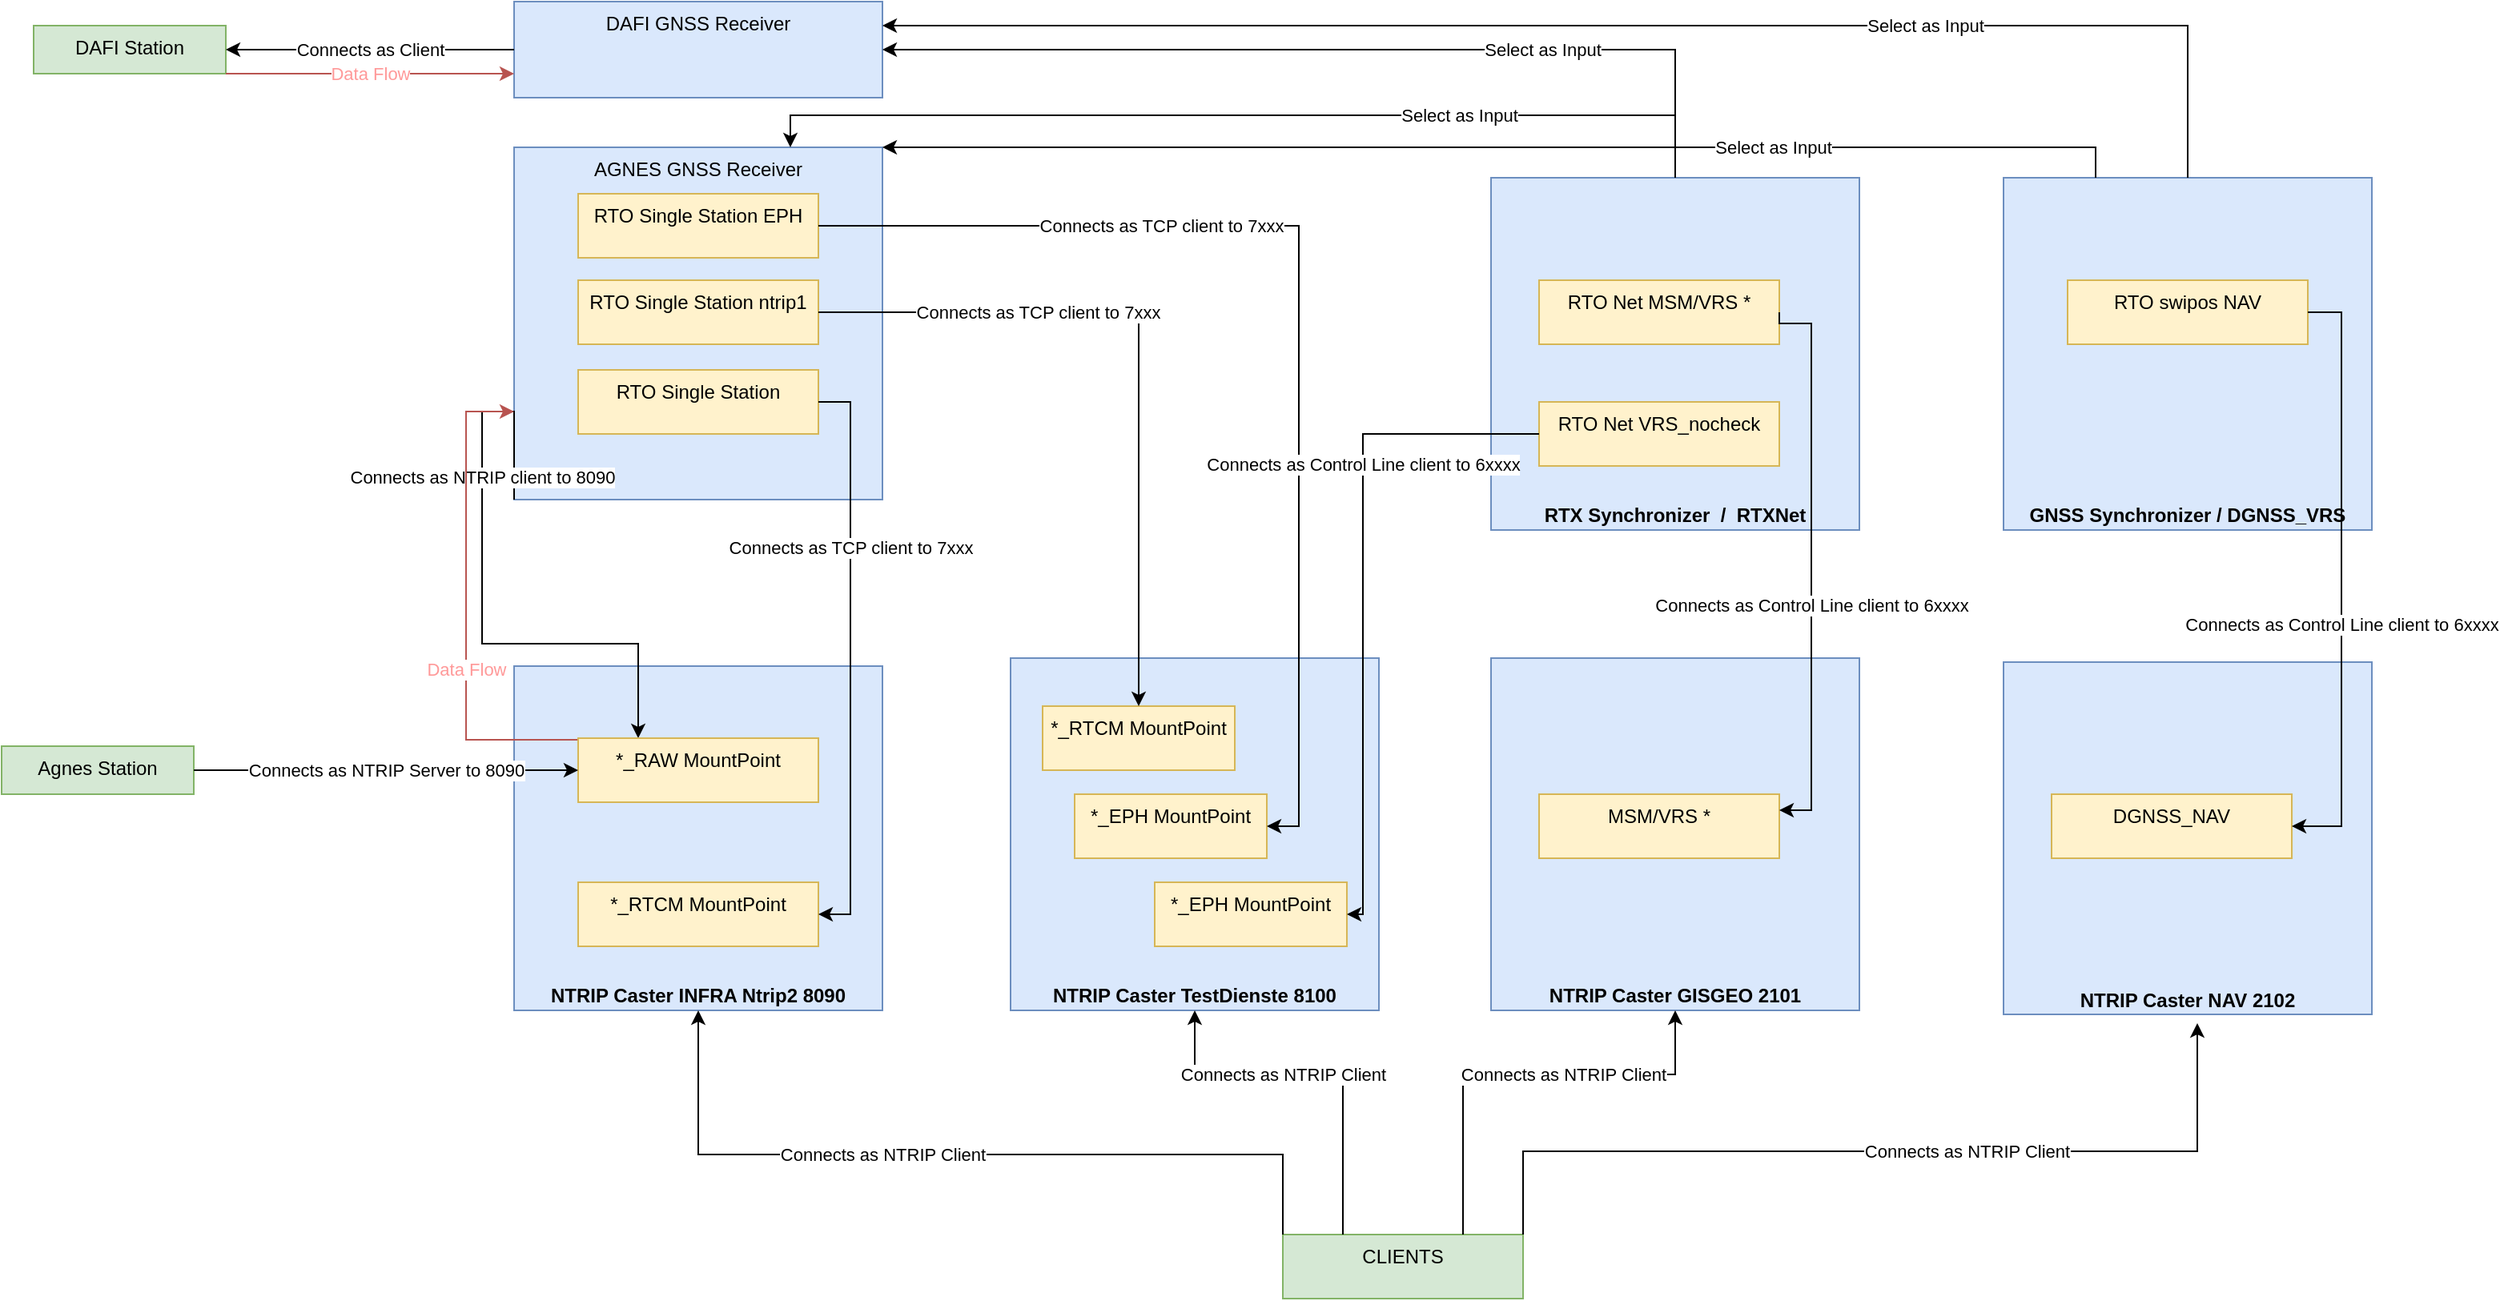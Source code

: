 <mxfile version="20.8.0" type="github">
  <diagram id="PPTDlAW3ANbvYLia21w0" name="TPP Modules">
    <mxGraphModel dx="1632" dy="1078" grid="1" gridSize="10" guides="1" tooltips="1" connect="1" arrows="1" fold="1" page="1" pageScale="1" pageWidth="1654" pageHeight="1169" math="0" shadow="0">
      <root>
        <mxCell id="0" />
        <mxCell id="1" parent="0" />
        <mxCell id="zW8D1u1k7IhEF28J8icT-6" value="Agnes Station" style="whiteSpace=wrap;html=1;verticalAlign=top;fillColor=#d5e8d4;strokeColor=#82b366;strokeWidth=1;" parent="1" vertex="1">
          <mxGeometry x="69" y="607" width="120" height="30" as="geometry" />
        </mxCell>
        <mxCell id="zW8D1u1k7IhEF28J8icT-10" value="&lt;b&gt;NTRIP Caster INFRA Ntrip2 8090&lt;/b&gt;" style="whiteSpace=wrap;html=1;verticalAlign=bottom;fillColor=#dae8fc;strokeColor=#6c8ebf;strokeWidth=1;" parent="1" vertex="1">
          <mxGeometry x="389" y="557" width="230" height="215" as="geometry" />
        </mxCell>
        <mxCell id="zW8D1u1k7IhEF28J8icT-12" value="AGNES GNSS Receiver" style="whiteSpace=wrap;html=1;verticalAlign=top;fillColor=#dae8fc;strokeColor=#6c8ebf;strokeWidth=1;" parent="1" vertex="1">
          <mxGeometry x="389" y="233" width="230" height="220" as="geometry" />
        </mxCell>
        <mxCell id="zW8D1u1k7IhEF28J8icT-13" value="Connects as NTRIP client to 8090" style="edgeStyle=orthogonalEdgeStyle;rounded=0;orthogonalLoop=1;jettySize=auto;html=1;exitX=0;exitY=1;exitDx=0;exitDy=0;entryX=0.25;entryY=0;entryDx=0;entryDy=0;" parent="1" source="zW8D1u1k7IhEF28J8icT-12" target="jUfPjewfCuVN3TtyDh5V-1" edge="1">
          <mxGeometry x="-0.385" relative="1" as="geometry">
            <mxPoint x="229" y="513" as="sourcePoint" />
            <mxPoint x="499" y="593" as="targetPoint" />
            <Array as="points">
              <mxPoint x="389" y="398" />
              <mxPoint x="369" y="398" />
              <mxPoint x="369" y="543" />
              <mxPoint x="467" y="543" />
            </Array>
            <mxPoint as="offset" />
          </mxGeometry>
        </mxCell>
        <mxCell id="zW8D1u1k7IhEF28J8icT-14" value="DAFI GNSS Receiver" style="whiteSpace=wrap;html=1;verticalAlign=top;fillColor=#dae8fc;strokeColor=#6c8ebf;strokeWidth=1;" parent="1" vertex="1">
          <mxGeometry x="389" y="142" width="230" height="60" as="geometry" />
        </mxCell>
        <mxCell id="zW8D1u1k7IhEF28J8icT-15" value="DAFI Station" style="whiteSpace=wrap;html=1;verticalAlign=top;fillColor=#d5e8d4;strokeColor=#82b366;strokeWidth=1;" parent="1" vertex="1">
          <mxGeometry x="89" y="157" width="120" height="30" as="geometry" />
        </mxCell>
        <mxCell id="zW8D1u1k7IhEF28J8icT-16" value="Connects as Client" style="edgeStyle=orthogonalEdgeStyle;rounded=0;orthogonalLoop=1;jettySize=auto;html=1;exitX=0;exitY=0.5;exitDx=0;exitDy=0;entryX=1;entryY=0.5;entryDx=0;entryDy=0;" parent="1" source="zW8D1u1k7IhEF28J8icT-14" target="zW8D1u1k7IhEF28J8icT-15" edge="1">
          <mxGeometry relative="1" as="geometry">
            <mxPoint x="229" y="402" as="sourcePoint" />
            <mxPoint x="399" y="402" as="targetPoint" />
            <mxPoint as="offset" />
          </mxGeometry>
        </mxCell>
        <mxCell id="zW8D1u1k7IhEF28J8icT-19" value="Data Flow" style="edgeStyle=orthogonalEdgeStyle;rounded=0;orthogonalLoop=1;jettySize=auto;html=1;exitX=0.5;exitY=0;exitDx=0;exitDy=0;fillColor=#f8cecc;strokeColor=#b85450;fontColor=#FF9999;entryX=0;entryY=0.75;entryDx=0;entryDy=0;" parent="1" source="jUfPjewfCuVN3TtyDh5V-1" target="zW8D1u1k7IhEF28J8icT-12" edge="1">
          <mxGeometry relative="1" as="geometry">
            <mxPoint x="219" y="533" as="sourcePoint" />
            <mxPoint x="439" y="483" as="targetPoint" />
            <Array as="points">
              <mxPoint x="504" y="603" />
              <mxPoint x="359" y="603" />
              <mxPoint x="359" y="398" />
            </Array>
          </mxGeometry>
        </mxCell>
        <mxCell id="zW8D1u1k7IhEF28J8icT-20" value="Data Flow" style="edgeStyle=orthogonalEdgeStyle;rounded=0;orthogonalLoop=1;jettySize=auto;html=1;exitX=1;exitY=1;exitDx=0;exitDy=0;fillColor=#f8cecc;strokeColor=#b85450;entryX=0;entryY=0.75;entryDx=0;entryDy=0;fontColor=#FF9999;" parent="1" source="zW8D1u1k7IhEF28J8icT-15" target="zW8D1u1k7IhEF28J8icT-14" edge="1">
          <mxGeometry relative="1" as="geometry">
            <mxPoint x="259" y="232" as="sourcePoint" />
            <mxPoint x="439" y="232" as="targetPoint" />
            <Array as="points">
              <mxPoint x="319" y="187" />
              <mxPoint x="319" y="187" />
            </Array>
          </mxGeometry>
        </mxCell>
        <mxCell id="jUfPjewfCuVN3TtyDh5V-1" value="*_RAW MountPoint" style="whiteSpace=wrap;html=1;verticalAlign=top;fillColor=#fff2cc;strokeColor=#d6b656;strokeWidth=1;" vertex="1" parent="1">
          <mxGeometry x="429" y="602" width="150" height="40" as="geometry" />
        </mxCell>
        <mxCell id="zW8D1u1k7IhEF28J8icT-11" value="Connects as NTRIP Server to 8090" style="edgeStyle=orthogonalEdgeStyle;rounded=0;orthogonalLoop=1;jettySize=auto;html=1;entryX=0;entryY=0.5;entryDx=0;entryDy=0;" parent="1" source="zW8D1u1k7IhEF28J8icT-6" target="jUfPjewfCuVN3TtyDh5V-1" edge="1">
          <mxGeometry relative="1" as="geometry" />
        </mxCell>
        <mxCell id="jUfPjewfCuVN3TtyDh5V-4" value="*_RTCM MountPoint" style="whiteSpace=wrap;html=1;verticalAlign=top;fillColor=#fff2cc;strokeColor=#d6b656;strokeWidth=1;" vertex="1" parent="1">
          <mxGeometry x="429" y="692" width="150" height="40" as="geometry" />
        </mxCell>
        <mxCell id="jUfPjewfCuVN3TtyDh5V-5" value="RTO Single Station" style="whiteSpace=wrap;html=1;verticalAlign=top;fillColor=#fff2cc;strokeColor=#d6b656;strokeWidth=1;" vertex="1" parent="1">
          <mxGeometry x="429" y="372" width="150" height="40" as="geometry" />
        </mxCell>
        <mxCell id="jUfPjewfCuVN3TtyDh5V-6" value="Connects as TCP client to 7xxx" style="edgeStyle=orthogonalEdgeStyle;rounded=0;orthogonalLoop=1;jettySize=auto;html=1;exitX=1;exitY=0.5;exitDx=0;exitDy=0;entryX=1;entryY=0.5;entryDx=0;entryDy=0;" edge="1" parent="1" source="jUfPjewfCuVN3TtyDh5V-5" target="jUfPjewfCuVN3TtyDh5V-4">
          <mxGeometry x="-0.385" relative="1" as="geometry">
            <mxPoint x="514" y="463" as="sourcePoint" />
            <mxPoint x="514" y="612" as="targetPoint" />
            <mxPoint as="offset" />
          </mxGeometry>
        </mxCell>
        <mxCell id="jUfPjewfCuVN3TtyDh5V-10" value="&lt;b&gt;NTRIP Caster TestDienste 8100&lt;/b&gt;" style="whiteSpace=wrap;html=1;verticalAlign=bottom;fillColor=#dae8fc;strokeColor=#6c8ebf;strokeWidth=1;" vertex="1" parent="1">
          <mxGeometry x="699" y="552" width="230" height="220" as="geometry" />
        </mxCell>
        <mxCell id="jUfPjewfCuVN3TtyDh5V-11" value="&lt;b&gt;NTRIP Caster GISGEO 2101&lt;/b&gt;" style="whiteSpace=wrap;html=1;verticalAlign=bottom;fillColor=#dae8fc;strokeColor=#6c8ebf;strokeWidth=1;" vertex="1" parent="1">
          <mxGeometry x="999" y="552" width="230" height="220" as="geometry" />
        </mxCell>
        <mxCell id="jUfPjewfCuVN3TtyDh5V-12" value="&lt;b&gt;NTRIP Caster NAV 2102&lt;/b&gt;" style="whiteSpace=wrap;html=1;verticalAlign=bottom;fillColor=#dae8fc;strokeColor=#6c8ebf;strokeWidth=1;" vertex="1" parent="1">
          <mxGeometry x="1319" y="554.5" width="230" height="220" as="geometry" />
        </mxCell>
        <mxCell id="jUfPjewfCuVN3TtyDh5V-13" value="RTO Single Station ntrip1" style="whiteSpace=wrap;html=1;verticalAlign=top;fillColor=#fff2cc;strokeColor=#d6b656;strokeWidth=1;" vertex="1" parent="1">
          <mxGeometry x="429" y="316" width="150" height="40" as="geometry" />
        </mxCell>
        <mxCell id="jUfPjewfCuVN3TtyDh5V-14" value="*_RTCM MountPoint" style="whiteSpace=wrap;html=1;verticalAlign=top;fillColor=#fff2cc;strokeColor=#d6b656;strokeWidth=1;" vertex="1" parent="1">
          <mxGeometry x="719" y="582" width="120" height="40" as="geometry" />
        </mxCell>
        <mxCell id="jUfPjewfCuVN3TtyDh5V-15" value="Connects as TCP client to 7xxx" style="edgeStyle=orthogonalEdgeStyle;rounded=0;orthogonalLoop=1;jettySize=auto;html=1;exitX=1;exitY=0.5;exitDx=0;exitDy=0;entryX=0.5;entryY=0;entryDx=0;entryDy=0;" edge="1" parent="1" source="jUfPjewfCuVN3TtyDh5V-13" target="jUfPjewfCuVN3TtyDh5V-14">
          <mxGeometry x="-0.385" relative="1" as="geometry">
            <mxPoint x="589" y="402" as="sourcePoint" />
            <mxPoint x="589" y="722" as="targetPoint" />
            <mxPoint as="offset" />
          </mxGeometry>
        </mxCell>
        <mxCell id="jUfPjewfCuVN3TtyDh5V-17" value="RTO Single Station EPH" style="whiteSpace=wrap;html=1;verticalAlign=top;fillColor=#fff2cc;strokeColor=#d6b656;strokeWidth=1;" vertex="1" parent="1">
          <mxGeometry x="429" y="262" width="150" height="40" as="geometry" />
        </mxCell>
        <mxCell id="jUfPjewfCuVN3TtyDh5V-18" value="*_EPH MountPoint" style="whiteSpace=wrap;html=1;verticalAlign=top;fillColor=#fff2cc;strokeColor=#d6b656;strokeWidth=1;" vertex="1" parent="1">
          <mxGeometry x="739" y="637" width="120" height="40" as="geometry" />
        </mxCell>
        <mxCell id="jUfPjewfCuVN3TtyDh5V-19" value="Connects as TCP client to 7xxx" style="edgeStyle=orthogonalEdgeStyle;rounded=0;orthogonalLoop=1;jettySize=auto;html=1;exitX=1;exitY=0.5;exitDx=0;exitDy=0;entryX=1;entryY=0.5;entryDx=0;entryDy=0;" edge="1" parent="1" source="jUfPjewfCuVN3TtyDh5V-17" target="jUfPjewfCuVN3TtyDh5V-18">
          <mxGeometry x="-0.385" relative="1" as="geometry">
            <mxPoint x="589" y="346" as="sourcePoint" />
            <mxPoint x="789" y="592" as="targetPoint" />
            <mxPoint as="offset" />
          </mxGeometry>
        </mxCell>
        <mxCell id="jUfPjewfCuVN3TtyDh5V-21" value="&lt;b&gt;RTX Synchronizer&amp;nbsp; /&amp;nbsp; RTXNet&lt;/b&gt;" style="whiteSpace=wrap;html=1;verticalAlign=bottom;fillColor=#dae8fc;strokeColor=#6c8ebf;strokeWidth=1;" vertex="1" parent="1">
          <mxGeometry x="999" y="252" width="230" height="220" as="geometry" />
        </mxCell>
        <mxCell id="jUfPjewfCuVN3TtyDh5V-22" value="RTO Net MSM/VRS *" style="whiteSpace=wrap;html=1;verticalAlign=top;fillColor=#fff2cc;strokeColor=#d6b656;strokeWidth=1;" vertex="1" parent="1">
          <mxGeometry x="1029" y="316" width="150" height="40" as="geometry" />
        </mxCell>
        <mxCell id="jUfPjewfCuVN3TtyDh5V-24" value="RTO Net VRS_nocheck" style="whiteSpace=wrap;html=1;verticalAlign=top;fillColor=#fff2cc;strokeColor=#d6b656;strokeWidth=1;" vertex="1" parent="1">
          <mxGeometry x="1029" y="392" width="150" height="40" as="geometry" />
        </mxCell>
        <mxCell id="jUfPjewfCuVN3TtyDh5V-25" value="Select as Input" style="edgeStyle=orthogonalEdgeStyle;rounded=0;orthogonalLoop=1;jettySize=auto;html=1;exitX=0.5;exitY=0;exitDx=0;exitDy=0;entryX=0.75;entryY=0;entryDx=0;entryDy=0;" edge="1" parent="1" source="jUfPjewfCuVN3TtyDh5V-21" target="zW8D1u1k7IhEF28J8icT-12">
          <mxGeometry x="-0.431" relative="1" as="geometry">
            <mxPoint x="619" y="219.5" as="sourcePoint" />
            <mxPoint x="916" y="582" as="targetPoint" />
            <mxPoint as="offset" />
          </mxGeometry>
        </mxCell>
        <mxCell id="jUfPjewfCuVN3TtyDh5V-26" value="*_EPH MountPoint" style="whiteSpace=wrap;html=1;verticalAlign=top;fillColor=#fff2cc;strokeColor=#d6b656;strokeWidth=1;" vertex="1" parent="1">
          <mxGeometry x="789" y="692" width="120" height="40" as="geometry" />
        </mxCell>
        <mxCell id="jUfPjewfCuVN3TtyDh5V-27" value="Connects as Control Line client to 6xxxx" style="edgeStyle=orthogonalEdgeStyle;rounded=0;orthogonalLoop=1;jettySize=auto;html=1;entryX=1;entryY=0.5;entryDx=0;entryDy=0;" edge="1" parent="1" source="jUfPjewfCuVN3TtyDh5V-24" target="jUfPjewfCuVN3TtyDh5V-26">
          <mxGeometry x="-0.385" relative="1" as="geometry">
            <mxPoint x="589" y="292" as="sourcePoint" />
            <mxPoint x="869" y="667" as="targetPoint" />
            <mxPoint as="offset" />
            <Array as="points">
              <mxPoint x="919" y="412" />
              <mxPoint x="919" y="712" />
            </Array>
          </mxGeometry>
        </mxCell>
        <mxCell id="jUfPjewfCuVN3TtyDh5V-30" value="MSM/VRS *" style="whiteSpace=wrap;html=1;verticalAlign=top;fillColor=#fff2cc;strokeColor=#d6b656;strokeWidth=1;" vertex="1" parent="1">
          <mxGeometry x="1029" y="637" width="150" height="40" as="geometry" />
        </mxCell>
        <mxCell id="jUfPjewfCuVN3TtyDh5V-31" value="Connects as Control Line client to 6xxxx" style="edgeStyle=orthogonalEdgeStyle;rounded=0;orthogonalLoop=1;jettySize=auto;html=1;entryX=1;entryY=0.25;entryDx=0;entryDy=0;exitX=1;exitY=0.5;exitDx=0;exitDy=0;" edge="1" parent="1" source="jUfPjewfCuVN3TtyDh5V-22" target="jUfPjewfCuVN3TtyDh5V-30">
          <mxGeometry x="0.157" relative="1" as="geometry">
            <mxPoint x="1039" y="422" as="sourcePoint" />
            <mxPoint x="919" y="722" as="targetPoint" />
            <mxPoint as="offset" />
            <Array as="points">
              <mxPoint x="1199" y="343" />
              <mxPoint x="1199" y="647" />
            </Array>
          </mxGeometry>
        </mxCell>
        <mxCell id="jUfPjewfCuVN3TtyDh5V-33" value="Select as Input" style="edgeStyle=orthogonalEdgeStyle;rounded=0;orthogonalLoop=1;jettySize=auto;html=1;exitX=0.5;exitY=0;exitDx=0;exitDy=0;entryX=1;entryY=0.5;entryDx=0;entryDy=0;" edge="1" parent="1" source="jUfPjewfCuVN3TtyDh5V-21" target="zW8D1u1k7IhEF28J8icT-14">
          <mxGeometry x="-0.431" relative="1" as="geometry">
            <mxPoint x="1124" y="262" as="sourcePoint" />
            <mxPoint x="571.5" y="243" as="targetPoint" />
            <mxPoint as="offset" />
          </mxGeometry>
        </mxCell>
        <mxCell id="jUfPjewfCuVN3TtyDh5V-34" value="&lt;b&gt;GNSS Synchronizer / DGNSS_VRS&lt;/b&gt;" style="whiteSpace=wrap;html=1;verticalAlign=bottom;fillColor=#dae8fc;strokeColor=#6c8ebf;strokeWidth=1;" vertex="1" parent="1">
          <mxGeometry x="1319" y="252" width="230" height="220" as="geometry" />
        </mxCell>
        <mxCell id="jUfPjewfCuVN3TtyDh5V-35" value="RTO swipos NAV" style="whiteSpace=wrap;html=1;verticalAlign=top;fillColor=#fff2cc;strokeColor=#d6b656;strokeWidth=1;" vertex="1" parent="1">
          <mxGeometry x="1359" y="316" width="150" height="40" as="geometry" />
        </mxCell>
        <mxCell id="jUfPjewfCuVN3TtyDh5V-36" value="DGNSS_NAV" style="whiteSpace=wrap;html=1;verticalAlign=top;fillColor=#fff2cc;strokeColor=#d6b656;strokeWidth=1;" vertex="1" parent="1">
          <mxGeometry x="1349" y="637" width="150" height="40" as="geometry" />
        </mxCell>
        <mxCell id="jUfPjewfCuVN3TtyDh5V-37" value="Select as Input" style="edgeStyle=orthogonalEdgeStyle;rounded=0;orthogonalLoop=1;jettySize=auto;html=1;exitX=0.25;exitY=0;exitDx=0;exitDy=0;entryX=1;entryY=0;entryDx=0;entryDy=0;" edge="1" parent="1" source="jUfPjewfCuVN3TtyDh5V-34" target="zW8D1u1k7IhEF28J8icT-12">
          <mxGeometry x="-0.431" relative="1" as="geometry">
            <mxPoint x="1124" y="262" as="sourcePoint" />
            <mxPoint x="571.5" y="243" as="targetPoint" />
            <mxPoint as="offset" />
            <Array as="points">
              <mxPoint x="1377" y="233" />
            </Array>
          </mxGeometry>
        </mxCell>
        <mxCell id="jUfPjewfCuVN3TtyDh5V-38" value="Select as Input" style="edgeStyle=orthogonalEdgeStyle;rounded=0;orthogonalLoop=1;jettySize=auto;html=1;exitX=0.5;exitY=0;exitDx=0;exitDy=0;entryX=1;entryY=0.25;entryDx=0;entryDy=0;" edge="1" parent="1" source="jUfPjewfCuVN3TtyDh5V-34" target="zW8D1u1k7IhEF28J8icT-14">
          <mxGeometry x="-0.431" relative="1" as="geometry">
            <mxPoint x="1124" y="262" as="sourcePoint" />
            <mxPoint x="629" y="182" as="targetPoint" />
            <mxPoint as="offset" />
            <Array as="points">
              <mxPoint x="1434" y="157" />
            </Array>
          </mxGeometry>
        </mxCell>
        <mxCell id="jUfPjewfCuVN3TtyDh5V-39" value="CLIENTS" style="whiteSpace=wrap;html=1;verticalAlign=top;strokeWidth=1;fillColor=#d5e8d4;strokeColor=#82b366;" vertex="1" parent="1">
          <mxGeometry x="869" y="912" width="150" height="40" as="geometry" />
        </mxCell>
        <mxCell id="jUfPjewfCuVN3TtyDh5V-41" value="Connects as NTRIP Client" style="edgeStyle=orthogonalEdgeStyle;rounded=0;orthogonalLoop=1;jettySize=auto;html=1;entryX=0.5;entryY=1;entryDx=0;entryDy=0;" edge="1" parent="1" target="zW8D1u1k7IhEF28J8icT-10">
          <mxGeometry x="0.188" relative="1" as="geometry">
            <mxPoint x="869" y="912" as="sourcePoint" />
            <mxPoint x="514" y="782" as="targetPoint" />
            <Array as="points">
              <mxPoint x="869" y="862" />
              <mxPoint x="504" y="862" />
            </Array>
            <mxPoint as="offset" />
          </mxGeometry>
        </mxCell>
        <mxCell id="jUfPjewfCuVN3TtyDh5V-42" value="Connects as NTRIP Client" style="edgeStyle=orthogonalEdgeStyle;rounded=0;orthogonalLoop=1;jettySize=auto;html=1;exitX=0.25;exitY=0;exitDx=0;exitDy=0;entryX=0.5;entryY=1;entryDx=0;entryDy=0;" edge="1" parent="1" source="jUfPjewfCuVN3TtyDh5V-39" target="jUfPjewfCuVN3TtyDh5V-10">
          <mxGeometry x="0.188" relative="1" as="geometry">
            <mxPoint x="879" y="922" as="sourcePoint" />
            <mxPoint x="749" y="812" as="targetPoint" />
            <Array as="points">
              <mxPoint x="907" y="812" />
              <mxPoint x="814" y="812" />
            </Array>
            <mxPoint as="offset" />
          </mxGeometry>
        </mxCell>
        <mxCell id="jUfPjewfCuVN3TtyDh5V-43" value="Connects as NTRIP Client" style="edgeStyle=orthogonalEdgeStyle;rounded=0;orthogonalLoop=1;jettySize=auto;html=1;exitX=0.75;exitY=0;exitDx=0;exitDy=0;entryX=0.5;entryY=1;entryDx=0;entryDy=0;" edge="1" parent="1" source="jUfPjewfCuVN3TtyDh5V-39" target="jUfPjewfCuVN3TtyDh5V-11">
          <mxGeometry x="0.188" relative="1" as="geometry">
            <mxPoint x="916.5" y="922" as="sourcePoint" />
            <mxPoint x="824" y="782" as="targetPoint" />
            <Array as="points">
              <mxPoint x="981" y="812" />
              <mxPoint x="1114" y="812" />
            </Array>
            <mxPoint as="offset" />
          </mxGeometry>
        </mxCell>
        <mxCell id="jUfPjewfCuVN3TtyDh5V-44" value="Connects as NTRIP Client" style="edgeStyle=orthogonalEdgeStyle;rounded=0;orthogonalLoop=1;jettySize=auto;html=1;exitX=1;exitY=0;exitDx=0;exitDy=0;" edge="1" parent="1" source="jUfPjewfCuVN3TtyDh5V-39">
          <mxGeometry x="0.188" relative="1" as="geometry">
            <mxPoint x="991.5" y="922" as="sourcePoint" />
            <mxPoint x="1440" y="780" as="targetPoint" />
            <Array as="points">
              <mxPoint x="1019" y="860" />
              <mxPoint x="1440" y="860" />
            </Array>
            <mxPoint as="offset" />
          </mxGeometry>
        </mxCell>
        <mxCell id="jUfPjewfCuVN3TtyDh5V-45" value="Connects as Control Line client to 6xxxx" style="edgeStyle=orthogonalEdgeStyle;rounded=0;orthogonalLoop=1;jettySize=auto;html=1;entryX=1;entryY=0.5;entryDx=0;entryDy=0;exitX=1;exitY=0.5;exitDx=0;exitDy=0;" edge="1" parent="1" source="jUfPjewfCuVN3TtyDh5V-35" target="jUfPjewfCuVN3TtyDh5V-36">
          <mxGeometry x="0.157" relative="1" as="geometry">
            <mxPoint x="1189" y="346.0" as="sourcePoint" />
            <mxPoint x="1189" y="657" as="targetPoint" />
            <mxPoint as="offset" />
            <Array as="points">
              <mxPoint x="1530" y="336" />
              <mxPoint x="1530" y="657" />
            </Array>
          </mxGeometry>
        </mxCell>
      </root>
    </mxGraphModel>
  </diagram>
</mxfile>

